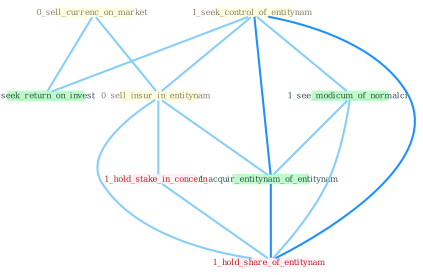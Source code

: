 Graph G{ 
    node
    [shape=polygon,style=filled,width=.5,height=.06,color="#BDFCC9",fixedsize=true,fontsize=4,
    fontcolor="#2f4f4f"];
    {node
    [color="#ffffe0", fontcolor="#8b7d6b"] "0_sell_currenc_on_market " "1_seek_control_of_entitynam " "0_sell_insur_in_entitynam "}
{node [color="#fff0f5", fontcolor="#b22222"] "1_hold_stake_in_concern " "1_hold_share_of_entitynam "}
edge [color="#B0E2FF"];

	"0_sell_currenc_on_market " -- "0_sell_insur_in_entitynam " [w="1", color="#87cefa" ];
	"0_sell_currenc_on_market " -- "0_seek_return_on_invest " [w="1", color="#87cefa" ];
	"1_seek_control_of_entitynam " -- "0_sell_insur_in_entitynam " [w="1", color="#87cefa" ];
	"1_seek_control_of_entitynam " -- "0_seek_return_on_invest " [w="1", color="#87cefa" ];
	"1_seek_control_of_entitynam " -- "1_see_modicum_of_normalci " [w="1", color="#87cefa" ];
	"1_seek_control_of_entitynam " -- "1_acquir_entitynam_of_entitynam " [w="2", color="#1e90ff" , len=0.8];
	"1_seek_control_of_entitynam " -- "1_hold_share_of_entitynam " [w="2", color="#1e90ff" , len=0.8];
	"0_sell_insur_in_entitynam " -- "1_hold_stake_in_concern " [w="1", color="#87cefa" ];
	"0_sell_insur_in_entitynam " -- "1_acquir_entitynam_of_entitynam " [w="1", color="#87cefa" ];
	"0_sell_insur_in_entitynam " -- "1_hold_share_of_entitynam " [w="1", color="#87cefa" ];
	"1_hold_stake_in_concern " -- "1_hold_share_of_entitynam " [w="1", color="#87cefa" ];
	"1_see_modicum_of_normalci " -- "1_acquir_entitynam_of_entitynam " [w="1", color="#87cefa" ];
	"1_see_modicum_of_normalci " -- "1_hold_share_of_entitynam " [w="1", color="#87cefa" ];
	"1_acquir_entitynam_of_entitynam " -- "1_hold_share_of_entitynam " [w="2", color="#1e90ff" , len=0.8];
}